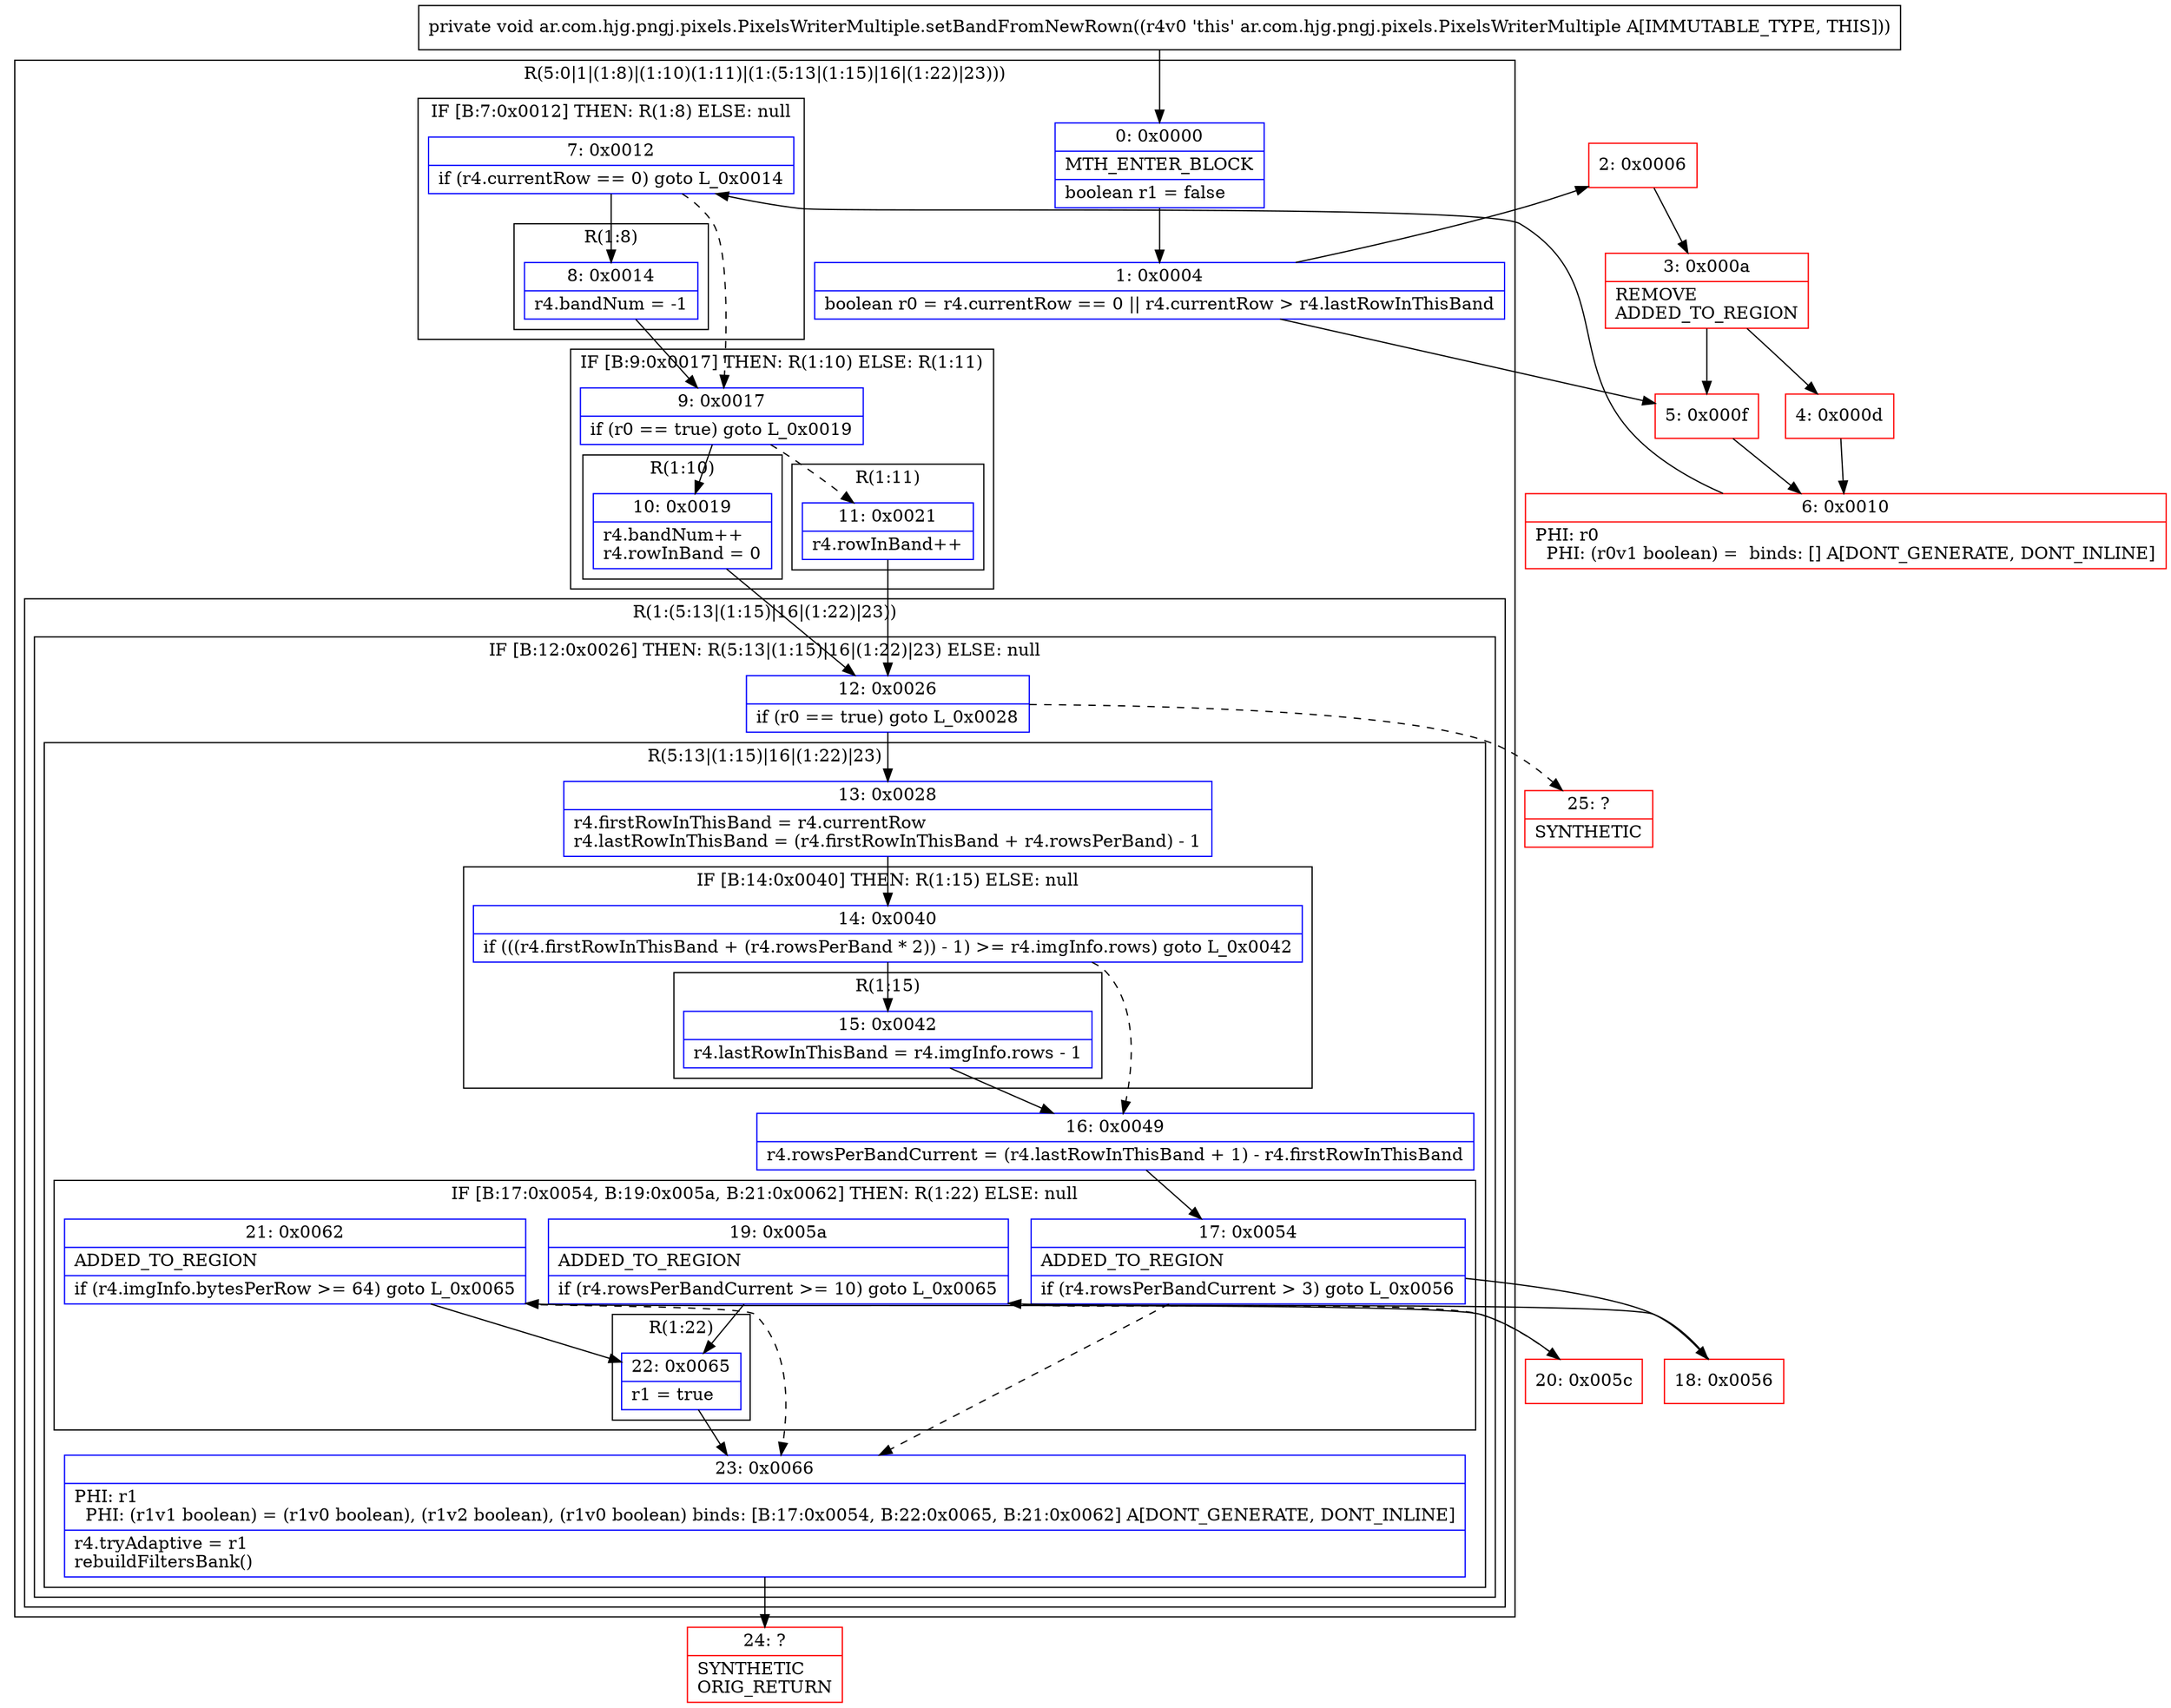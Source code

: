 digraph "CFG forar.com.hjg.pngj.pixels.PixelsWriterMultiple.setBandFromNewRown()V" {
subgraph cluster_Region_850048807 {
label = "R(5:0|1|(1:8)|(1:10)(1:11)|(1:(5:13|(1:15)|16|(1:22)|23)))";
node [shape=record,color=blue];
Node_0 [shape=record,label="{0\:\ 0x0000|MTH_ENTER_BLOCK\l|boolean r1 = false\l}"];
Node_1 [shape=record,label="{1\:\ 0x0004|boolean r0 = r4.currentRow == 0 \|\| r4.currentRow \> r4.lastRowInThisBand\l}"];
subgraph cluster_IfRegion_1418912799 {
label = "IF [B:7:0x0012] THEN: R(1:8) ELSE: null";
node [shape=record,color=blue];
Node_7 [shape=record,label="{7\:\ 0x0012|if (r4.currentRow == 0) goto L_0x0014\l}"];
subgraph cluster_Region_655191892 {
label = "R(1:8)";
node [shape=record,color=blue];
Node_8 [shape=record,label="{8\:\ 0x0014|r4.bandNum = \-1\l}"];
}
}
subgraph cluster_IfRegion_1123931853 {
label = "IF [B:9:0x0017] THEN: R(1:10) ELSE: R(1:11)";
node [shape=record,color=blue];
Node_9 [shape=record,label="{9\:\ 0x0017|if (r0 == true) goto L_0x0019\l}"];
subgraph cluster_Region_1270173559 {
label = "R(1:10)";
node [shape=record,color=blue];
Node_10 [shape=record,label="{10\:\ 0x0019|r4.bandNum++\lr4.rowInBand = 0\l}"];
}
subgraph cluster_Region_1008918026 {
label = "R(1:11)";
node [shape=record,color=blue];
Node_11 [shape=record,label="{11\:\ 0x0021|r4.rowInBand++\l}"];
}
}
subgraph cluster_Region_2136172429 {
label = "R(1:(5:13|(1:15)|16|(1:22)|23))";
node [shape=record,color=blue];
subgraph cluster_IfRegion_629756474 {
label = "IF [B:12:0x0026] THEN: R(5:13|(1:15)|16|(1:22)|23) ELSE: null";
node [shape=record,color=blue];
Node_12 [shape=record,label="{12\:\ 0x0026|if (r0 == true) goto L_0x0028\l}"];
subgraph cluster_Region_154395724 {
label = "R(5:13|(1:15)|16|(1:22)|23)";
node [shape=record,color=blue];
Node_13 [shape=record,label="{13\:\ 0x0028|r4.firstRowInThisBand = r4.currentRow\lr4.lastRowInThisBand = (r4.firstRowInThisBand + r4.rowsPerBand) \- 1\l}"];
subgraph cluster_IfRegion_862507260 {
label = "IF [B:14:0x0040] THEN: R(1:15) ELSE: null";
node [shape=record,color=blue];
Node_14 [shape=record,label="{14\:\ 0x0040|if (((r4.firstRowInThisBand + (r4.rowsPerBand * 2)) \- 1) \>= r4.imgInfo.rows) goto L_0x0042\l}"];
subgraph cluster_Region_1388834577 {
label = "R(1:15)";
node [shape=record,color=blue];
Node_15 [shape=record,label="{15\:\ 0x0042|r4.lastRowInThisBand = r4.imgInfo.rows \- 1\l}"];
}
}
Node_16 [shape=record,label="{16\:\ 0x0049|r4.rowsPerBandCurrent = (r4.lastRowInThisBand + 1) \- r4.firstRowInThisBand\l}"];
subgraph cluster_IfRegion_2025830861 {
label = "IF [B:17:0x0054, B:19:0x005a, B:21:0x0062] THEN: R(1:22) ELSE: null";
node [shape=record,color=blue];
Node_17 [shape=record,label="{17\:\ 0x0054|ADDED_TO_REGION\l|if (r4.rowsPerBandCurrent \> 3) goto L_0x0056\l}"];
Node_19 [shape=record,label="{19\:\ 0x005a|ADDED_TO_REGION\l|if (r4.rowsPerBandCurrent \>= 10) goto L_0x0065\l}"];
Node_21 [shape=record,label="{21\:\ 0x0062|ADDED_TO_REGION\l|if (r4.imgInfo.bytesPerRow \>= 64) goto L_0x0065\l}"];
subgraph cluster_Region_1294701009 {
label = "R(1:22)";
node [shape=record,color=blue];
Node_22 [shape=record,label="{22\:\ 0x0065|r1 = true\l}"];
}
}
Node_23 [shape=record,label="{23\:\ 0x0066|PHI: r1 \l  PHI: (r1v1 boolean) = (r1v0 boolean), (r1v2 boolean), (r1v0 boolean) binds: [B:17:0x0054, B:22:0x0065, B:21:0x0062] A[DONT_GENERATE, DONT_INLINE]\l|r4.tryAdaptive = r1\lrebuildFiltersBank()\l}"];
}
}
}
}
Node_2 [shape=record,color=red,label="{2\:\ 0x0006}"];
Node_3 [shape=record,color=red,label="{3\:\ 0x000a|REMOVE\lADDED_TO_REGION\l}"];
Node_4 [shape=record,color=red,label="{4\:\ 0x000d}"];
Node_5 [shape=record,color=red,label="{5\:\ 0x000f}"];
Node_6 [shape=record,color=red,label="{6\:\ 0x0010|PHI: r0 \l  PHI: (r0v1 boolean) =  binds: [] A[DONT_GENERATE, DONT_INLINE]\l}"];
Node_18 [shape=record,color=red,label="{18\:\ 0x0056}"];
Node_20 [shape=record,color=red,label="{20\:\ 0x005c}"];
Node_24 [shape=record,color=red,label="{24\:\ ?|SYNTHETIC\lORIG_RETURN\l}"];
Node_25 [shape=record,color=red,label="{25\:\ ?|SYNTHETIC\l}"];
MethodNode[shape=record,label="{private void ar.com.hjg.pngj.pixels.PixelsWriterMultiple.setBandFromNewRown((r4v0 'this' ar.com.hjg.pngj.pixels.PixelsWriterMultiple A[IMMUTABLE_TYPE, THIS])) }"];
MethodNode -> Node_0;
Node_0 -> Node_1;
Node_1 -> Node_2;
Node_1 -> Node_5;
Node_7 -> Node_8;
Node_7 -> Node_9[style=dashed];
Node_8 -> Node_9;
Node_9 -> Node_10;
Node_9 -> Node_11[style=dashed];
Node_10 -> Node_12;
Node_11 -> Node_12;
Node_12 -> Node_13;
Node_12 -> Node_25[style=dashed];
Node_13 -> Node_14;
Node_14 -> Node_15;
Node_14 -> Node_16[style=dashed];
Node_15 -> Node_16;
Node_16 -> Node_17;
Node_17 -> Node_18;
Node_17 -> Node_23[style=dashed];
Node_19 -> Node_20[style=dashed];
Node_19 -> Node_22;
Node_21 -> Node_22;
Node_21 -> Node_23[style=dashed];
Node_22 -> Node_23;
Node_23 -> Node_24;
Node_2 -> Node_3;
Node_3 -> Node_4;
Node_3 -> Node_5;
Node_4 -> Node_6;
Node_5 -> Node_6;
Node_6 -> Node_7;
Node_18 -> Node_19;
Node_20 -> Node_21;
}

